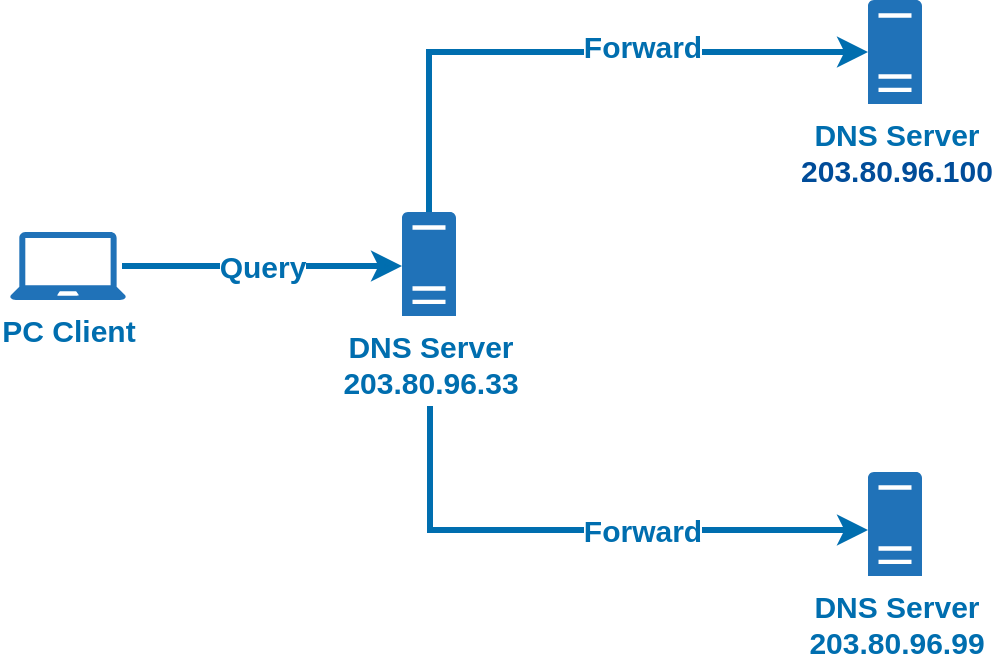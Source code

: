 <mxfile version="15.0.6" type="github">
  <diagram id="qgfwTgc8J1ceRvrJW_r9" name="Page-1">
    <mxGraphModel dx="1185" dy="693" grid="0" gridSize="1" guides="1" tooltips="1" connect="1" arrows="1" fold="1" page="1" pageScale="1" pageWidth="1200" pageHeight="1920" background="#FFFFFF" math="0" shadow="0">
      <root>
        <mxCell id="0" />
        <mxCell id="1" parent="0" />
        <mxCell id="RxgWvyqrx6Sn8ADDrMQa-3" value="&lt;b&gt;&lt;font style=&quot;font-size: 15px&quot; color=&quot;#006eaf&quot;&gt;Query&lt;/font&gt;&lt;/b&gt;" style="edgeStyle=orthogonalEdgeStyle;rounded=0;orthogonalLoop=1;jettySize=auto;html=1;fillColor=#1ba1e2;strokeWidth=3;strokeColor=#006EAF;" parent="1" edge="1">
          <mxGeometry relative="1" as="geometry">
            <mxPoint x="450" y="164" as="sourcePoint" />
            <mxPoint x="590" y="164" as="targetPoint" />
          </mxGeometry>
        </mxCell>
        <mxCell id="RxgWvyqrx6Sn8ADDrMQa-13" value="&lt;font style=&quot;font-size: 15px&quot; color=&quot;#006eaf&quot;&gt;&lt;b&gt;PC Client&lt;/b&gt;&lt;/font&gt;" style="pointerEvents=1;shadow=0;dashed=0;html=1;strokeColor=none;labelPosition=center;verticalLabelPosition=bottom;verticalAlign=top;outlineConnect=0;align=center;shape=mxgraph.office.devices.laptop;fillColor=#2072B8;" parent="1" vertex="1">
          <mxGeometry x="394" y="147" width="58" height="34" as="geometry" />
        </mxCell>
        <mxCell id="RxgWvyqrx6Sn8ADDrMQa-14" value="&lt;b style=&quot;font-size: 15px&quot;&gt;&lt;font&gt;DNS Server&lt;br&gt;&lt;font color=&quot;#004c99&quot;&gt;203.80.96.100&lt;/font&gt;&lt;/font&gt;&lt;/b&gt;" style="pointerEvents=1;shadow=0;dashed=0;html=1;strokeColor=none;labelPosition=center;verticalLabelPosition=bottom;verticalAlign=top;outlineConnect=0;align=center;shape=mxgraph.office.servers.physical_host;fillColor=#2072B8;fontColor=#006EAF;" parent="1" vertex="1">
          <mxGeometry x="823" y="31" width="27" height="52" as="geometry" />
        </mxCell>
        <mxCell id="iKQYUACnMpvooSJu9w_w-7" style="edgeStyle=orthogonalEdgeStyle;rounded=0;orthogonalLoop=1;jettySize=auto;html=1;fontSize=15;fontColor=#006EAF;strokeColor=#006EAF;strokeWidth=3;fillColor=#0050ef;" edge="1" parent="1" source="RxgWvyqrx6Sn8ADDrMQa-15" target="RxgWvyqrx6Sn8ADDrMQa-14">
          <mxGeometry relative="1" as="geometry">
            <Array as="points">
              <mxPoint x="604" y="57" />
            </Array>
          </mxGeometry>
        </mxCell>
        <mxCell id="iKQYUACnMpvooSJu9w_w-8" value="&lt;b style=&quot;font-size: 15px;&quot;&gt;Forward&lt;/b&gt;" style="edgeLabel;html=1;align=center;verticalAlign=middle;resizable=0;points=[];fontSize=15;fontColor=#006EAF;" vertex="1" connectable="0" parent="iKQYUACnMpvooSJu9w_w-7">
          <mxGeometry x="-0.048" y="3" relative="1" as="geometry">
            <mxPoint x="44" as="offset" />
          </mxGeometry>
        </mxCell>
        <mxCell id="iKQYUACnMpvooSJu9w_w-14" value="&lt;b&gt;Forward&lt;/b&gt;" style="edgeStyle=orthogonalEdgeStyle;rounded=0;jumpSize=6;orthogonalLoop=1;jettySize=auto;html=1;fontSize=15;fontColor=#006EAF;strokeColor=#006EAF;strokeWidth=3;fillColor=#0050ef;verticalAlign=middle;bendable=0;align=center;" edge="1" parent="1" target="iKQYUACnMpvooSJu9w_w-6">
          <mxGeometry x="0.196" relative="1" as="geometry">
            <mxPoint x="604" y="234" as="sourcePoint" />
            <Array as="points">
              <mxPoint x="604" y="296" />
            </Array>
            <mxPoint as="offset" />
          </mxGeometry>
        </mxCell>
        <mxCell id="RxgWvyqrx6Sn8ADDrMQa-15" value="&lt;b style=&quot;font-size: 15px&quot;&gt;&lt;font&gt;DNS Server&lt;br&gt;203.80.96.33&lt;/font&gt;&lt;/b&gt;" style="pointerEvents=1;shadow=0;dashed=0;html=1;strokeColor=none;labelPosition=center;verticalLabelPosition=bottom;verticalAlign=top;outlineConnect=0;align=center;shape=mxgraph.office.servers.physical_host;fillColor=#2072B8;fontColor=#006EAF;" parent="1" vertex="1">
          <mxGeometry x="590" y="137" width="27" height="52" as="geometry" />
        </mxCell>
        <mxCell id="iKQYUACnMpvooSJu9w_w-6" value="&lt;b style=&quot;font-size: 15px&quot;&gt;&lt;font&gt;DNS Server&lt;br&gt;203.80.96.99&lt;/font&gt;&lt;/b&gt;" style="pointerEvents=1;shadow=0;dashed=0;html=1;strokeColor=none;labelPosition=center;verticalLabelPosition=bottom;verticalAlign=top;outlineConnect=0;align=center;shape=mxgraph.office.servers.physical_host;fillColor=#2072B8;fontColor=#006EAF;" vertex="1" parent="1">
          <mxGeometry x="823" y="267" width="27" height="52" as="geometry" />
        </mxCell>
      </root>
    </mxGraphModel>
  </diagram>
</mxfile>
